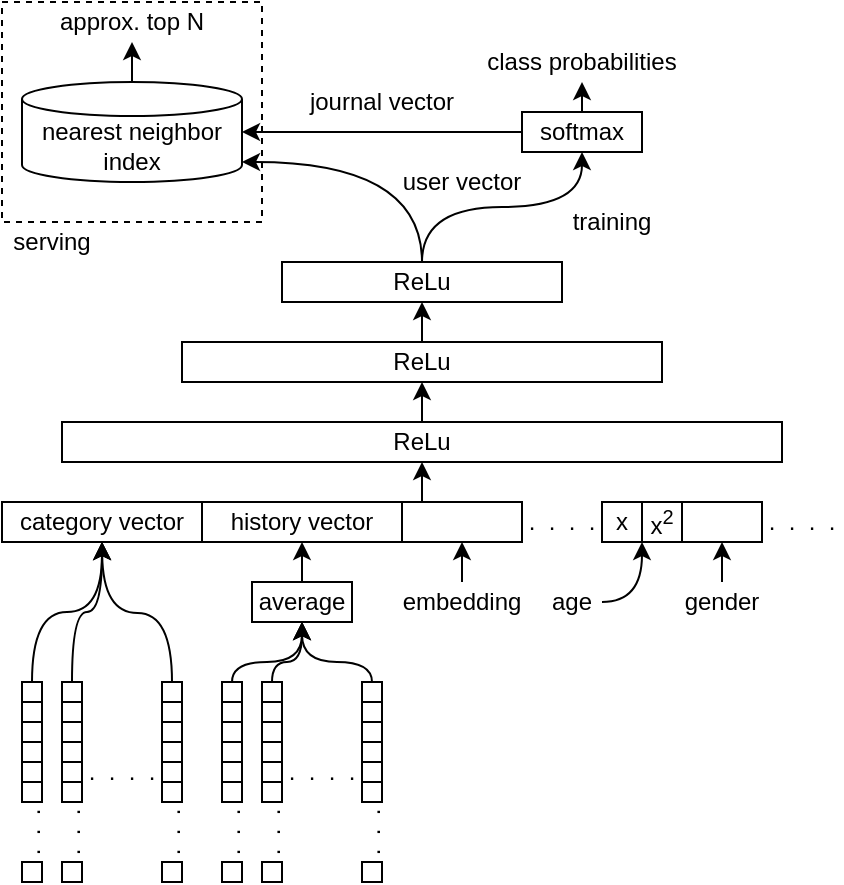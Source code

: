 <mxfile>
    <diagram id="f7nafPwyebeW2c5L5pzv" name="Page-1">
        <mxGraphModel dx="620" dy="374" grid="1" gridSize="10" guides="1" tooltips="1" connect="1" arrows="1" fold="1" page="1" pageScale="1" pageWidth="850" pageHeight="1100" math="0" shadow="0">
            <root>
                <mxCell id="0"/>
                <mxCell id="1" parent="0"/>
                <mxCell id="220" value="" style="rounded=0;whiteSpace=wrap;html=1;dashed=1;" parent="1" vertex="1">
                    <mxGeometry x="10" y="650" width="130" height="110" as="geometry"/>
                </mxCell>
                <mxCell id="2" value="x" style="rounded=0;whiteSpace=wrap;html=1;" parent="1" vertex="1">
                    <mxGeometry x="310" y="900" width="20" height="20" as="geometry"/>
                </mxCell>
                <mxCell id="3" value="x&lt;sup&gt;2&lt;/sup&gt;" style="rounded=0;whiteSpace=wrap;html=1;" parent="1" vertex="1">
                    <mxGeometry x="330" y="900" width="20" height="20" as="geometry"/>
                </mxCell>
                <mxCell id="5" value="" style="rounded=0;whiteSpace=wrap;html=1;" parent="1" vertex="1">
                    <mxGeometry x="350" y="900" width="40" height="20" as="geometry"/>
                </mxCell>
                <mxCell id="6" value="category vector" style="rounded=0;whiteSpace=wrap;html=1;" parent="1" vertex="1">
                    <mxGeometry x="10" y="900" width="100" height="20" as="geometry"/>
                </mxCell>
                <mxCell id="190" style="edgeStyle=orthogonalEdgeStyle;curved=1;html=1;" parent="1" source="21" target="6" edge="1">
                    <mxGeometry relative="1" as="geometry"/>
                </mxCell>
                <mxCell id="21" value="" style="rounded=0;whiteSpace=wrap;html=1;" parent="1" vertex="1">
                    <mxGeometry x="20" y="990" width="10" height="10" as="geometry"/>
                </mxCell>
                <mxCell id="22" value="" style="rounded=0;whiteSpace=wrap;html=1;" parent="1" vertex="1">
                    <mxGeometry x="20" y="1000" width="10" height="10" as="geometry"/>
                </mxCell>
                <mxCell id="23" value="" style="rounded=0;whiteSpace=wrap;html=1;" parent="1" vertex="1">
                    <mxGeometry x="20" y="1010" width="10" height="10" as="geometry"/>
                </mxCell>
                <mxCell id="24" value="" style="rounded=0;whiteSpace=wrap;html=1;" parent="1" vertex="1">
                    <mxGeometry x="20" y="1020" width="10" height="10" as="geometry"/>
                </mxCell>
                <mxCell id="25" value="" style="rounded=0;whiteSpace=wrap;html=1;" parent="1" vertex="1">
                    <mxGeometry x="20" y="1030" width="10" height="10" as="geometry"/>
                </mxCell>
                <mxCell id="26" value="" style="rounded=0;whiteSpace=wrap;html=1;" parent="1" vertex="1">
                    <mxGeometry x="20" y="1040" width="10" height="10" as="geometry"/>
                </mxCell>
                <mxCell id="27" value="" style="rounded=0;whiteSpace=wrap;html=1;" parent="1" vertex="1">
                    <mxGeometry x="20" y="1080" width="10" height="10" as="geometry"/>
                </mxCell>
                <mxCell id="28" value="." style="text;html=1;strokeColor=none;fillColor=none;align=center;verticalAlign=middle;whiteSpace=wrap;rounded=0;rotation=-90;" parent="1" vertex="1">
                    <mxGeometry x="20" y="1050" width="10" height="10" as="geometry"/>
                </mxCell>
                <mxCell id="29" value="." style="text;html=1;strokeColor=none;fillColor=none;align=center;verticalAlign=middle;whiteSpace=wrap;rounded=0;rotation=-90;" parent="1" vertex="1">
                    <mxGeometry x="20" y="1060" width="10" height="10" as="geometry"/>
                </mxCell>
                <mxCell id="30" value="." style="text;html=1;strokeColor=none;fillColor=none;align=center;verticalAlign=middle;whiteSpace=wrap;rounded=0;rotation=-90;" parent="1" vertex="1">
                    <mxGeometry x="20" y="1070" width="10" height="10" as="geometry"/>
                </mxCell>
                <mxCell id="189" style="edgeStyle=orthogonalEdgeStyle;curved=1;html=1;exitX=0.5;exitY=0;exitDx=0;exitDy=0;" parent="1" source="31" edge="1">
                    <mxGeometry relative="1" as="geometry">
                        <mxPoint x="60" y="920" as="targetPoint"/>
                    </mxGeometry>
                </mxCell>
                <mxCell id="31" value="" style="rounded=0;whiteSpace=wrap;html=1;" parent="1" vertex="1">
                    <mxGeometry x="90" y="990" width="10" height="10" as="geometry"/>
                </mxCell>
                <mxCell id="32" value="" style="rounded=0;whiteSpace=wrap;html=1;" parent="1" vertex="1">
                    <mxGeometry x="90" y="1000" width="10" height="10" as="geometry"/>
                </mxCell>
                <mxCell id="33" value="" style="rounded=0;whiteSpace=wrap;html=1;" parent="1" vertex="1">
                    <mxGeometry x="90" y="1010" width="10" height="10" as="geometry"/>
                </mxCell>
                <mxCell id="34" value="" style="rounded=0;whiteSpace=wrap;html=1;" parent="1" vertex="1">
                    <mxGeometry x="90" y="1020" width="10" height="10" as="geometry"/>
                </mxCell>
                <mxCell id="35" value="" style="rounded=0;whiteSpace=wrap;html=1;" parent="1" vertex="1">
                    <mxGeometry x="90" y="1030" width="10" height="10" as="geometry"/>
                </mxCell>
                <mxCell id="36" value="" style="rounded=0;whiteSpace=wrap;html=1;" parent="1" vertex="1">
                    <mxGeometry x="90" y="1040" width="10" height="10" as="geometry"/>
                </mxCell>
                <mxCell id="37" value="" style="rounded=0;whiteSpace=wrap;html=1;" parent="1" vertex="1">
                    <mxGeometry x="90" y="1080" width="10" height="10" as="geometry"/>
                </mxCell>
                <mxCell id="38" value="." style="text;html=1;strokeColor=none;fillColor=none;align=center;verticalAlign=middle;whiteSpace=wrap;rounded=0;rotation=-90;" parent="1" vertex="1">
                    <mxGeometry x="90" y="1050" width="10" height="10" as="geometry"/>
                </mxCell>
                <mxCell id="39" value="." style="text;html=1;strokeColor=none;fillColor=none;align=center;verticalAlign=middle;whiteSpace=wrap;rounded=0;rotation=-90;" parent="1" vertex="1">
                    <mxGeometry x="90" y="1060" width="10" height="10" as="geometry"/>
                </mxCell>
                <mxCell id="40" value="." style="text;html=1;strokeColor=none;fillColor=none;align=center;verticalAlign=middle;whiteSpace=wrap;rounded=0;rotation=-90;" parent="1" vertex="1">
                    <mxGeometry x="90" y="1070" width="10" height="10" as="geometry"/>
                </mxCell>
                <mxCell id="188" style="edgeStyle=orthogonalEdgeStyle;curved=1;html=1;exitX=0.5;exitY=0;exitDx=0;exitDy=0;entryX=0.5;entryY=1;entryDx=0;entryDy=0;" parent="1" source="41" target="6" edge="1">
                    <mxGeometry relative="1" as="geometry"/>
                </mxCell>
                <mxCell id="41" value="" style="rounded=0;whiteSpace=wrap;html=1;" parent="1" vertex="1">
                    <mxGeometry x="40" y="990" width="10" height="10" as="geometry"/>
                </mxCell>
                <mxCell id="42" value="" style="rounded=0;whiteSpace=wrap;html=1;" parent="1" vertex="1">
                    <mxGeometry x="40" y="1000" width="10" height="10" as="geometry"/>
                </mxCell>
                <mxCell id="43" value="" style="rounded=0;whiteSpace=wrap;html=1;" parent="1" vertex="1">
                    <mxGeometry x="40" y="1010" width="10" height="10" as="geometry"/>
                </mxCell>
                <mxCell id="44" value="" style="rounded=0;whiteSpace=wrap;html=1;" parent="1" vertex="1">
                    <mxGeometry x="40" y="1020" width="10" height="10" as="geometry"/>
                </mxCell>
                <mxCell id="45" value="" style="rounded=0;whiteSpace=wrap;html=1;" parent="1" vertex="1">
                    <mxGeometry x="40" y="1030" width="10" height="10" as="geometry"/>
                </mxCell>
                <mxCell id="46" value="" style="rounded=0;whiteSpace=wrap;html=1;" parent="1" vertex="1">
                    <mxGeometry x="40" y="1040" width="10" height="10" as="geometry"/>
                </mxCell>
                <mxCell id="47" value="" style="rounded=0;whiteSpace=wrap;html=1;" parent="1" vertex="1">
                    <mxGeometry x="40" y="1080" width="10" height="10" as="geometry"/>
                </mxCell>
                <mxCell id="48" value="." style="text;html=1;strokeColor=none;fillColor=none;align=center;verticalAlign=middle;whiteSpace=wrap;rounded=0;rotation=-90;" parent="1" vertex="1">
                    <mxGeometry x="40" y="1050" width="10" height="10" as="geometry"/>
                </mxCell>
                <mxCell id="49" value="." style="text;html=1;strokeColor=none;fillColor=none;align=center;verticalAlign=middle;whiteSpace=wrap;rounded=0;rotation=-90;" parent="1" vertex="1">
                    <mxGeometry x="40" y="1060" width="10" height="10" as="geometry"/>
                </mxCell>
                <mxCell id="50" value="." style="text;html=1;strokeColor=none;fillColor=none;align=center;verticalAlign=middle;whiteSpace=wrap;rounded=0;rotation=-90;" parent="1" vertex="1">
                    <mxGeometry x="40" y="1070" width="10" height="10" as="geometry"/>
                </mxCell>
                <mxCell id="51" value="." style="text;html=1;strokeColor=none;fillColor=none;align=center;verticalAlign=middle;whiteSpace=wrap;rounded=0;rotation=0;" parent="1" vertex="1">
                    <mxGeometry x="60" y="1030" width="10" height="10" as="geometry"/>
                </mxCell>
                <mxCell id="52" value="." style="text;html=1;strokeColor=none;fillColor=none;align=center;verticalAlign=middle;whiteSpace=wrap;rounded=0;rotation=0;" parent="1" vertex="1">
                    <mxGeometry x="70" y="1030" width="10" height="10" as="geometry"/>
                </mxCell>
                <mxCell id="53" value="." style="text;html=1;strokeColor=none;fillColor=none;align=center;verticalAlign=middle;whiteSpace=wrap;rounded=0;rotation=0;" parent="1" vertex="1">
                    <mxGeometry x="80" y="1030" width="10" height="10" as="geometry"/>
                </mxCell>
                <mxCell id="54" value="." style="text;html=1;strokeColor=none;fillColor=none;align=center;verticalAlign=middle;whiteSpace=wrap;rounded=0;rotation=0;" parent="1" vertex="1">
                    <mxGeometry x="50" y="1030" width="10" height="10" as="geometry"/>
                </mxCell>
                <mxCell id="192" style="edgeStyle=orthogonalEdgeStyle;curved=1;html=1;entryX=0;entryY=1;entryDx=0;entryDy=0;exitX=1;exitY=0.5;exitDx=0;exitDy=0;" parent="1" source="55" target="3" edge="1">
                    <mxGeometry relative="1" as="geometry">
                        <Array as="points">
                            <mxPoint x="330" y="950"/>
                        </Array>
                    </mxGeometry>
                </mxCell>
                <mxCell id="55" value="age" style="text;html=1;strokeColor=none;fillColor=none;align=center;verticalAlign=middle;whiteSpace=wrap;rounded=0;" parent="1" vertex="1">
                    <mxGeometry x="280" y="940" width="30" height="20" as="geometry"/>
                </mxCell>
                <mxCell id="193" style="edgeStyle=orthogonalEdgeStyle;curved=1;html=1;entryX=0.5;entryY=1;entryDx=0;entryDy=0;" parent="1" source="56" target="5" edge="1">
                    <mxGeometry relative="1" as="geometry"/>
                </mxCell>
                <mxCell id="56" value="gender" style="text;html=1;strokeColor=none;fillColor=none;align=center;verticalAlign=middle;whiteSpace=wrap;rounded=0;" parent="1" vertex="1">
                    <mxGeometry x="340" y="940" width="60" height="20" as="geometry"/>
                </mxCell>
                <mxCell id="57" value="history vector" style="rounded=0;whiteSpace=wrap;html=1;" parent="1" vertex="1">
                    <mxGeometry x="110" y="900" width="100" height="20" as="geometry"/>
                </mxCell>
                <mxCell id="186" style="edgeStyle=orthogonalEdgeStyle;curved=1;html=1;" parent="1" source="146" target="180" edge="1">
                    <mxGeometry relative="1" as="geometry">
                        <mxPoint x="160" y="970" as="targetPoint"/>
                        <Array as="points">
                            <mxPoint x="125" y="980"/>
                            <mxPoint x="160" y="980"/>
                        </Array>
                    </mxGeometry>
                </mxCell>
                <mxCell id="146" value="" style="rounded=0;whiteSpace=wrap;html=1;" parent="1" vertex="1">
                    <mxGeometry x="120" y="990" width="10" height="10" as="geometry"/>
                </mxCell>
                <mxCell id="147" value="" style="rounded=0;whiteSpace=wrap;html=1;" parent="1" vertex="1">
                    <mxGeometry x="120" y="1000" width="10" height="10" as="geometry"/>
                </mxCell>
                <mxCell id="148" value="" style="rounded=0;whiteSpace=wrap;html=1;" parent="1" vertex="1">
                    <mxGeometry x="120" y="1010" width="10" height="10" as="geometry"/>
                </mxCell>
                <mxCell id="149" value="" style="rounded=0;whiteSpace=wrap;html=1;" parent="1" vertex="1">
                    <mxGeometry x="120" y="1020" width="10" height="10" as="geometry"/>
                </mxCell>
                <mxCell id="150" value="" style="rounded=0;whiteSpace=wrap;html=1;" parent="1" vertex="1">
                    <mxGeometry x="120" y="1030" width="10" height="10" as="geometry"/>
                </mxCell>
                <mxCell id="151" value="" style="rounded=0;whiteSpace=wrap;html=1;" parent="1" vertex="1">
                    <mxGeometry x="120" y="1040" width="10" height="10" as="geometry"/>
                </mxCell>
                <mxCell id="152" value="" style="rounded=0;whiteSpace=wrap;html=1;" parent="1" vertex="1">
                    <mxGeometry x="120" y="1080" width="10" height="10" as="geometry"/>
                </mxCell>
                <mxCell id="153" value="." style="text;html=1;strokeColor=none;fillColor=none;align=center;verticalAlign=middle;whiteSpace=wrap;rounded=0;rotation=-90;" parent="1" vertex="1">
                    <mxGeometry x="120" y="1050" width="10" height="10" as="geometry"/>
                </mxCell>
                <mxCell id="154" value="." style="text;html=1;strokeColor=none;fillColor=none;align=center;verticalAlign=middle;whiteSpace=wrap;rounded=0;rotation=-90;" parent="1" vertex="1">
                    <mxGeometry x="120" y="1060" width="10" height="10" as="geometry"/>
                </mxCell>
                <mxCell id="155" value="." style="text;html=1;strokeColor=none;fillColor=none;align=center;verticalAlign=middle;whiteSpace=wrap;rounded=0;rotation=-90;" parent="1" vertex="1">
                    <mxGeometry x="120" y="1070" width="10" height="10" as="geometry"/>
                </mxCell>
                <mxCell id="184" style="edgeStyle=orthogonalEdgeStyle;curved=1;html=1;entryX=0.5;entryY=1;entryDx=0;entryDy=0;" parent="1" source="156" target="180" edge="1">
                    <mxGeometry relative="1" as="geometry">
                        <Array as="points">
                            <mxPoint x="195" y="980"/>
                            <mxPoint x="160" y="980"/>
                        </Array>
                    </mxGeometry>
                </mxCell>
                <mxCell id="156" value="" style="rounded=0;whiteSpace=wrap;html=1;" parent="1" vertex="1">
                    <mxGeometry x="190" y="990" width="10" height="10" as="geometry"/>
                </mxCell>
                <mxCell id="157" value="" style="rounded=0;whiteSpace=wrap;html=1;" parent="1" vertex="1">
                    <mxGeometry x="190" y="1000" width="10" height="10" as="geometry"/>
                </mxCell>
                <mxCell id="158" value="" style="rounded=0;whiteSpace=wrap;html=1;" parent="1" vertex="1">
                    <mxGeometry x="190" y="1010" width="10" height="10" as="geometry"/>
                </mxCell>
                <mxCell id="159" value="" style="rounded=0;whiteSpace=wrap;html=1;" parent="1" vertex="1">
                    <mxGeometry x="190" y="1020" width="10" height="10" as="geometry"/>
                </mxCell>
                <mxCell id="160" value="" style="rounded=0;whiteSpace=wrap;html=1;" parent="1" vertex="1">
                    <mxGeometry x="190" y="1030" width="10" height="10" as="geometry"/>
                </mxCell>
                <mxCell id="161" value="" style="rounded=0;whiteSpace=wrap;html=1;" parent="1" vertex="1">
                    <mxGeometry x="190" y="1040" width="10" height="10" as="geometry"/>
                </mxCell>
                <mxCell id="162" value="" style="rounded=0;whiteSpace=wrap;html=1;" parent="1" vertex="1">
                    <mxGeometry x="190" y="1080" width="10" height="10" as="geometry"/>
                </mxCell>
                <mxCell id="163" value="." style="text;html=1;strokeColor=none;fillColor=none;align=center;verticalAlign=middle;whiteSpace=wrap;rounded=0;rotation=-90;" parent="1" vertex="1">
                    <mxGeometry x="190" y="1050" width="10" height="10" as="geometry"/>
                </mxCell>
                <mxCell id="164" value="." style="text;html=1;strokeColor=none;fillColor=none;align=center;verticalAlign=middle;whiteSpace=wrap;rounded=0;rotation=-90;" parent="1" vertex="1">
                    <mxGeometry x="190" y="1060" width="10" height="10" as="geometry"/>
                </mxCell>
                <mxCell id="165" value="." style="text;html=1;strokeColor=none;fillColor=none;align=center;verticalAlign=middle;whiteSpace=wrap;rounded=0;rotation=-90;" parent="1" vertex="1">
                    <mxGeometry x="190" y="1070" width="10" height="10" as="geometry"/>
                </mxCell>
                <mxCell id="185" style="edgeStyle=orthogonalEdgeStyle;curved=1;html=1;entryX=0.5;entryY=1;entryDx=0;entryDy=0;" parent="1" source="166" target="180" edge="1">
                    <mxGeometry relative="1" as="geometry">
                        <Array as="points">
                            <mxPoint x="145" y="980"/>
                            <mxPoint x="160" y="980"/>
                        </Array>
                    </mxGeometry>
                </mxCell>
                <mxCell id="166" value="" style="rounded=0;whiteSpace=wrap;html=1;" parent="1" vertex="1">
                    <mxGeometry x="140" y="990" width="10" height="10" as="geometry"/>
                </mxCell>
                <mxCell id="167" value="" style="rounded=0;whiteSpace=wrap;html=1;" parent="1" vertex="1">
                    <mxGeometry x="140" y="1000" width="10" height="10" as="geometry"/>
                </mxCell>
                <mxCell id="168" value="" style="rounded=0;whiteSpace=wrap;html=1;" parent="1" vertex="1">
                    <mxGeometry x="140" y="1010" width="10" height="10" as="geometry"/>
                </mxCell>
                <mxCell id="169" value="" style="rounded=0;whiteSpace=wrap;html=1;" parent="1" vertex="1">
                    <mxGeometry x="140" y="1020" width="10" height="10" as="geometry"/>
                </mxCell>
                <mxCell id="170" value="" style="rounded=0;whiteSpace=wrap;html=1;" parent="1" vertex="1">
                    <mxGeometry x="140" y="1030" width="10" height="10" as="geometry"/>
                </mxCell>
                <mxCell id="171" value="" style="rounded=0;whiteSpace=wrap;html=1;" parent="1" vertex="1">
                    <mxGeometry x="140" y="1040" width="10" height="10" as="geometry"/>
                </mxCell>
                <mxCell id="172" value="" style="rounded=0;whiteSpace=wrap;html=1;" parent="1" vertex="1">
                    <mxGeometry x="140" y="1080" width="10" height="10" as="geometry"/>
                </mxCell>
                <mxCell id="173" value="." style="text;html=1;strokeColor=none;fillColor=none;align=center;verticalAlign=middle;whiteSpace=wrap;rounded=0;rotation=-90;" parent="1" vertex="1">
                    <mxGeometry x="140" y="1050" width="10" height="10" as="geometry"/>
                </mxCell>
                <mxCell id="174" value="." style="text;html=1;strokeColor=none;fillColor=none;align=center;verticalAlign=middle;whiteSpace=wrap;rounded=0;rotation=-90;" parent="1" vertex="1">
                    <mxGeometry x="140" y="1060" width="10" height="10" as="geometry"/>
                </mxCell>
                <mxCell id="175" value="." style="text;html=1;strokeColor=none;fillColor=none;align=center;verticalAlign=middle;whiteSpace=wrap;rounded=0;rotation=-90;" parent="1" vertex="1">
                    <mxGeometry x="140" y="1070" width="10" height="10" as="geometry"/>
                </mxCell>
                <mxCell id="176" value="." style="text;html=1;strokeColor=none;fillColor=none;align=center;verticalAlign=middle;whiteSpace=wrap;rounded=0;rotation=0;" parent="1" vertex="1">
                    <mxGeometry x="160" y="1030" width="10" height="10" as="geometry"/>
                </mxCell>
                <mxCell id="177" value="." style="text;html=1;strokeColor=none;fillColor=none;align=center;verticalAlign=middle;whiteSpace=wrap;rounded=0;rotation=0;" parent="1" vertex="1">
                    <mxGeometry x="170" y="1030" width="10" height="10" as="geometry"/>
                </mxCell>
                <mxCell id="178" value="." style="text;html=1;strokeColor=none;fillColor=none;align=center;verticalAlign=middle;whiteSpace=wrap;rounded=0;rotation=0;" parent="1" vertex="1">
                    <mxGeometry x="180" y="1030" width="10" height="10" as="geometry"/>
                </mxCell>
                <mxCell id="179" value="." style="text;html=1;strokeColor=none;fillColor=none;align=center;verticalAlign=middle;whiteSpace=wrap;rounded=0;rotation=0;" parent="1" vertex="1">
                    <mxGeometry x="150" y="1030" width="10" height="10" as="geometry"/>
                </mxCell>
                <mxCell id="187" style="edgeStyle=orthogonalEdgeStyle;curved=1;html=1;exitX=0.5;exitY=0;exitDx=0;exitDy=0;" parent="1" source="180" target="57" edge="1">
                    <mxGeometry relative="1" as="geometry"/>
                </mxCell>
                <mxCell id="180" value="average" style="rounded=0;whiteSpace=wrap;html=1;" parent="1" vertex="1">
                    <mxGeometry x="135" y="940" width="50" height="20" as="geometry"/>
                </mxCell>
                <mxCell id="210" style="html=1;" parent="1" target="205" edge="1">
                    <mxGeometry relative="1" as="geometry">
                        <mxPoint x="220" y="900" as="sourcePoint"/>
                    </mxGeometry>
                </mxCell>
                <mxCell id="191" value="" style="rounded=0;whiteSpace=wrap;html=1;" parent="1" vertex="1">
                    <mxGeometry x="210" y="900" width="60" height="20" as="geometry"/>
                </mxCell>
                <mxCell id="195" style="edgeStyle=orthogonalEdgeStyle;curved=1;html=1;entryX=0.5;entryY=1;entryDx=0;entryDy=0;" parent="1" source="194" target="191" edge="1">
                    <mxGeometry relative="1" as="geometry"/>
                </mxCell>
                <mxCell id="194" value="embedding" style="text;html=1;strokeColor=none;fillColor=none;align=center;verticalAlign=middle;whiteSpace=wrap;rounded=0;" parent="1" vertex="1">
                    <mxGeometry x="225" y="940" width="30" height="20" as="geometry"/>
                </mxCell>
                <mxCell id="196" value="." style="text;html=1;strokeColor=none;fillColor=none;align=center;verticalAlign=middle;whiteSpace=wrap;rounded=0;rotation=0;" parent="1" vertex="1">
                    <mxGeometry x="270" y="905" width="10" height="10" as="geometry"/>
                </mxCell>
                <mxCell id="197" value="." style="text;html=1;strokeColor=none;fillColor=none;align=center;verticalAlign=middle;whiteSpace=wrap;rounded=0;rotation=0;" parent="1" vertex="1">
                    <mxGeometry x="280" y="905" width="10" height="10" as="geometry"/>
                </mxCell>
                <mxCell id="198" value="." style="text;html=1;strokeColor=none;fillColor=none;align=center;verticalAlign=middle;whiteSpace=wrap;rounded=0;rotation=0;" parent="1" vertex="1">
                    <mxGeometry x="290" y="905" width="10" height="10" as="geometry"/>
                </mxCell>
                <mxCell id="199" value="." style="text;html=1;strokeColor=none;fillColor=none;align=center;verticalAlign=middle;whiteSpace=wrap;rounded=0;rotation=0;" parent="1" vertex="1">
                    <mxGeometry x="300" y="905" width="10" height="10" as="geometry"/>
                </mxCell>
                <mxCell id="200" value="." style="text;html=1;strokeColor=none;fillColor=none;align=center;verticalAlign=middle;whiteSpace=wrap;rounded=0;rotation=0;" parent="1" vertex="1">
                    <mxGeometry x="390" y="905" width="10" height="10" as="geometry"/>
                </mxCell>
                <mxCell id="201" value="." style="text;html=1;strokeColor=none;fillColor=none;align=center;verticalAlign=middle;whiteSpace=wrap;rounded=0;rotation=0;" parent="1" vertex="1">
                    <mxGeometry x="400" y="905" width="10" height="10" as="geometry"/>
                </mxCell>
                <mxCell id="202" value="." style="text;html=1;strokeColor=none;fillColor=none;align=center;verticalAlign=middle;whiteSpace=wrap;rounded=0;rotation=0;" parent="1" vertex="1">
                    <mxGeometry x="410" y="905" width="10" height="10" as="geometry"/>
                </mxCell>
                <mxCell id="203" value="." style="text;html=1;strokeColor=none;fillColor=none;align=center;verticalAlign=middle;whiteSpace=wrap;rounded=0;rotation=0;" parent="1" vertex="1">
                    <mxGeometry x="420" y="905" width="10" height="10" as="geometry"/>
                </mxCell>
                <mxCell id="208" style="edgeStyle=orthogonalEdgeStyle;curved=1;html=1;" parent="1" source="205" target="206" edge="1">
                    <mxGeometry relative="1" as="geometry"/>
                </mxCell>
                <mxCell id="205" value="ReLu" style="rounded=0;whiteSpace=wrap;html=1;" parent="1" vertex="1">
                    <mxGeometry x="40" y="860" width="360" height="20" as="geometry"/>
                </mxCell>
                <mxCell id="209" style="edgeStyle=orthogonalEdgeStyle;curved=1;html=1;" parent="1" source="206" target="207" edge="1">
                    <mxGeometry relative="1" as="geometry"/>
                </mxCell>
                <mxCell id="206" value="ReLu" style="rounded=0;whiteSpace=wrap;html=1;" parent="1" vertex="1">
                    <mxGeometry x="100" y="820" width="240" height="20" as="geometry"/>
                </mxCell>
                <mxCell id="214" style="edgeStyle=orthogonalEdgeStyle;html=1;curved=1;" parent="1" source="207" target="212" edge="1">
                    <mxGeometry relative="1" as="geometry"/>
                </mxCell>
                <mxCell id="217" style="edgeStyle=orthogonalEdgeStyle;curved=1;html=1;" parent="1" source="207" target="211" edge="1">
                    <mxGeometry relative="1" as="geometry">
                        <Array as="points">
                            <mxPoint x="220" y="730"/>
                            <mxPoint x="75" y="730"/>
                        </Array>
                    </mxGeometry>
                </mxCell>
                <mxCell id="207" value="ReLu" style="rounded=0;whiteSpace=wrap;html=1;" parent="1" vertex="1">
                    <mxGeometry x="150" y="780" width="140" height="20" as="geometry"/>
                </mxCell>
                <mxCell id="218" style="edgeStyle=orthogonalEdgeStyle;curved=1;html=1;" parent="1" source="211" edge="1">
                    <mxGeometry relative="1" as="geometry">
                        <mxPoint x="75" y="670" as="targetPoint"/>
                    </mxGeometry>
                </mxCell>
                <mxCell id="211" value="nearest neighbor index" style="shape=cylinder3;whiteSpace=wrap;html=1;boundedLbl=1;backgroundOutline=1;size=8.476;" parent="1" vertex="1">
                    <mxGeometry x="20" y="690" width="110" height="50" as="geometry"/>
                </mxCell>
                <mxCell id="213" style="edgeStyle=none;html=1;" parent="1" source="212" target="211" edge="1">
                    <mxGeometry relative="1" as="geometry"/>
                </mxCell>
                <mxCell id="215" style="edgeStyle=orthogonalEdgeStyle;curved=1;html=1;" parent="1" source="212" edge="1">
                    <mxGeometry relative="1" as="geometry">
                        <mxPoint x="300" y="690" as="targetPoint"/>
                    </mxGeometry>
                </mxCell>
                <mxCell id="212" value="softmax" style="rounded=0;whiteSpace=wrap;html=1;" parent="1" vertex="1">
                    <mxGeometry x="270" y="705" width="60" height="20" as="geometry"/>
                </mxCell>
                <mxCell id="216" value="class probabilities" style="text;html=1;strokeColor=none;fillColor=none;align=center;verticalAlign=middle;whiteSpace=wrap;rounded=0;" parent="1" vertex="1">
                    <mxGeometry x="250" y="670" width="100" height="20" as="geometry"/>
                </mxCell>
                <mxCell id="219" value="approx. top N" style="text;html=1;strokeColor=none;fillColor=none;align=center;verticalAlign=middle;whiteSpace=wrap;rounded=0;" parent="1" vertex="1">
                    <mxGeometry x="30" y="650" width="90" height="20" as="geometry"/>
                </mxCell>
                <mxCell id="221" value="serving" style="text;html=1;strokeColor=none;fillColor=none;align=center;verticalAlign=middle;whiteSpace=wrap;rounded=0;dashed=1;" parent="1" vertex="1">
                    <mxGeometry x="10" y="760" width="50" height="20" as="geometry"/>
                </mxCell>
                <mxCell id="222" value="user vector" style="text;html=1;strokeColor=none;fillColor=none;align=center;verticalAlign=middle;whiteSpace=wrap;rounded=0;dashed=1;" parent="1" vertex="1">
                    <mxGeometry x="205" y="730" width="70" height="20" as="geometry"/>
                </mxCell>
                <mxCell id="223" value="journal vector" style="text;html=1;strokeColor=none;fillColor=none;align=center;verticalAlign=middle;whiteSpace=wrap;rounded=0;dashed=1;" parent="1" vertex="1">
                    <mxGeometry x="160" y="690" width="80" height="20" as="geometry"/>
                </mxCell>
                <mxCell id="224" value="training" style="text;html=1;strokeColor=none;fillColor=none;align=center;verticalAlign=middle;whiteSpace=wrap;rounded=0;dashed=1;" parent="1" vertex="1">
                    <mxGeometry x="290" y="750" width="50" height="20" as="geometry"/>
                </mxCell>
            </root>
        </mxGraphModel>
    </diagram>
</mxfile>